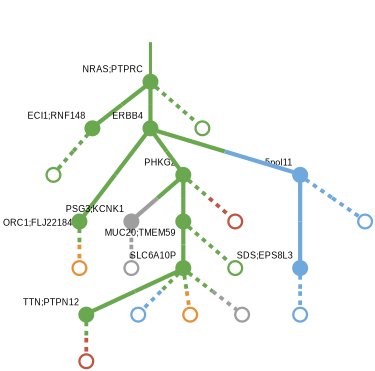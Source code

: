 strict digraph  {
graph[splines=false]; nodesep=0.7; rankdir=TB; ranksep=0.6; forcelabels=true; dpi=600; size=2.5;
0 [color="#6fa8dcff", fillcolor="#6fa8dcff", fixedsize=true, fontname=Arial, fontsize="12pt", height="0.25", label="", penwidth=3, shape=circle, style=filled, xlabel="SDS;EPS8L3"];
13 [color="#6fa8dcff", fillcolor="#6fa8dcff", fixedsize=true, fontname=Arial, fontsize="12pt", height="0.25", label="", penwidth=3, shape=circle, style=solid, xlabel=""];
1 [color="#6aa84fff", fillcolor="#6aa84fff", fixedsize=true, fontname=Arial, fontsize="12pt", height="0.25", label="", penwidth=3, shape=circle, style=filled, xlabel="ECI1;RNF148"];
12 [color="#6aa84fff", fillcolor="#6aa84fff", fixedsize=true, fontname=Arial, fontsize="12pt", height="0.25", label="", penwidth=3, shape=circle, style=solid, xlabel=""];
2 [color="#6aa84fff", fillcolor="#6aa84fff", fixedsize=true, fontname=Arial, fontsize="12pt", height="0.25", label="", penwidth=3, shape=circle, style=filled, xlabel="NRAS;PTPRC"];
5 [color="#6aa84fff", fillcolor="#6aa84fff", fixedsize=true, fontname=Arial, fontsize="12pt", height="0.25", label="", penwidth=3, shape=circle, style=filled, xlabel=ERBB4];
11 [color="#6aa84fff", fillcolor="#6aa84fff", fixedsize=true, fontname=Arial, fontsize="12pt", height="0.25", label="", penwidth=3, shape=circle, style=solid, xlabel=""];
3 [color="#9e9e9eff", fillcolor="#9e9e9eff", fixedsize=true, fontname=Arial, fontsize="12pt", height="0.25", label="", penwidth=3, shape=circle, style=filled, xlabel="PSG3;KCNK1"];
14 [color="#9e9e9eff", fillcolor="#9e9e9eff", fixedsize=true, fontname=Arial, fontsize="12pt", height="0.25", label="", penwidth=3, shape=circle, style=solid, xlabel=""];
4 [color="#6aa84fff", fillcolor="#6aa84fff", fixedsize=true, fontname=Arial, fontsize="12pt", height="0.25", label="", penwidth=3, shape=circle, style=filled, xlabel="ORC1;FLJ22184"];
15 [color="#e69138ff", fillcolor="#e69138ff", fixedsize=true, fontname=Arial, fontsize="12pt", height="0.25", label="", penwidth=3, shape=circle, style=solid, xlabel=""];
7 [color="#6aa84fff", fillcolor="#6aa84fff", fixedsize=true, fontname=Arial, fontsize="12pt", height="0.25", label="", penwidth=3, shape=circle, style=filled, xlabel=PHKG2];
10 [color="#6fa8dcff", fillcolor="#6fa8dcff", fixedsize=true, fontname=Arial, fontsize="12pt", height="0.25", label="", penwidth=3, shape=circle, style=filled, xlabel="5pol11"];
6 [color="#6aa84fff", fillcolor="#6aa84fff", fixedsize=true, fontname=Arial, fontsize="12pt", height="0.25", label="", penwidth=3, shape=circle, style=filled, xlabel="MUC20;TMEM59"];
9 [color="#6aa84fff", fillcolor="#6aa84fff", fixedsize=true, fontname=Arial, fontsize="12pt", height="0.25", label="", penwidth=3, shape=circle, style=filled, xlabel=SLC6A10P];
17 [color="#6aa84fff", fillcolor="#6aa84fff", fixedsize=true, fontname=Arial, fontsize="12pt", height="0.25", label="", penwidth=3, shape=circle, style=solid, xlabel=""];
18 [color="#be5742ff", fillcolor="#be5742ff", fixedsize=true, fontname=Arial, fontsize="12pt", height="0.25", label="", penwidth=3, shape=circle, style=solid, xlabel=""];
8 [color="#6aa84fff", fillcolor="#6aa84fff", fixedsize=true, fontname=Arial, fontsize="12pt", height="0.25", label="", penwidth=3, shape=circle, style=filled, xlabel="TTN;PTPN12"];
19 [color="#be5742ff", fillcolor="#be5742ff", fixedsize=true, fontname=Arial, fontsize="12pt", height="0.25", label="", penwidth=3, shape=circle, style=solid, xlabel=""];
20 [color="#6fa8dcff", fillcolor="#6fa8dcff", fixedsize=true, fontname=Arial, fontsize="12pt", height="0.25", label="", penwidth=3, shape=circle, style=solid, xlabel=""];
21 [color="#e69138ff", fillcolor="#e69138ff", fixedsize=true, fontname=Arial, fontsize="12pt", height="0.25", label="", penwidth=3, shape=circle, style=solid, xlabel=""];
22 [color="#9e9e9eff", fillcolor="#9e9e9eff", fixedsize=true, fontname=Arial, fontsize="12pt", height="0.25", label="", penwidth=3, shape=circle, style=solid, xlabel=""];
16 [color="#6fa8dcff", fillcolor="#6fa8dcff", fixedsize=true, fontname=Arial, fontsize="12pt", height="0.25", label="", penwidth=3, shape=circle, style=solid, xlabel=""];
normal [label="", penwidth=3, style=invis, xlabel="NRAS;PTPRC"];
0 -> 13  [arrowsize=0, color="#6fa8dcff;0.5:#6fa8dcff", minlen="1.0833333730697632", penwidth=5, style=dashed];
1 -> 12  [arrowsize=0, color="#6aa84fff;0.5:#6aa84fff", minlen="1.0833333730697632", penwidth=5, style=dashed];
2 -> 1  [arrowsize=0, color="#6aa84fff;0.5:#6aa84fff", minlen="1.8333333730697632", penwidth="5.5", style=solid];
2 -> 5  [arrowsize=0, color="#6aa84fff;0.5:#6aa84fff", minlen="1.6666667461395264", penwidth="5.5", style=solid];
2 -> 11  [arrowsize=0, color="#6aa84fff;0.5:#6aa84fff", minlen="1.0833333730697632", penwidth=5, style=dashed];
5 -> 4  [arrowsize=0, color="#6aa84fff;0.5:#6aa84fff", minlen="2.5", penwidth="5.5", style=solid];
5 -> 7  [arrowsize=0, color="#6aa84fff;0.5:#6aa84fff", minlen="1.1666666269302368", penwidth="5.5", style=solid];
5 -> 10  [arrowsize=0, color="#6aa84fff;0.5:#6fa8dcff", minlen="1.0833333730697632", penwidth="5.5", style=solid];
3 -> 14  [arrowsize=0, color="#9e9e9eff;0.5:#9e9e9eff", minlen="1.0833333730697632", penwidth=5, style=dashed];
4 -> 15  [arrowsize=0, color="#6aa84fff;0.5:#e69138ff", minlen="1.0833333730697632", penwidth=5, style=dashed];
7 -> 3  [arrowsize=0, color="#6aa84fff;0.5:#9e9e9eff", minlen="1.6666667461395264", penwidth="5.5", style=solid];
7 -> 6  [arrowsize=0, color="#6aa84fff;0.5:#6aa84fff", minlen="1.5", penwidth="5.5", style=solid];
7 -> 18  [arrowsize=0, color="#6aa84fff;0.5:#be5742ff", minlen="1.0833333730697632", penwidth=5, style=dashed];
10 -> 0  [arrowsize=0, color="#6fa8dcff;0.5:#6fa8dcff", minlen="2.0", penwidth="5.5", style=solid];
10 -> 16  [arrowsize=0, color="#6fa8dcff;0.5:#6fa8dcff", minlen="1.0833333730697632", penwidth=5, style=dashed];
6 -> 9  [arrowsize=0, color="#6aa84fff;0.5:#6aa84fff", minlen="1.1666666269302368", penwidth="5.5", style=solid];
6 -> 17  [arrowsize=0, color="#6aa84fff;0.5:#6aa84fff", minlen="1.0833333730697632", penwidth=5, style=dashed];
9 -> 8  [arrowsize=0, color="#6aa84fff;0.5:#6aa84fff", minlen="1.5", penwidth="5.5", style=solid];
9 -> 20  [arrowsize=0, color="#6aa84fff;0.5:#6fa8dcff", minlen="1.0833333730697632", penwidth=5, style=dashed];
9 -> 21  [arrowsize=0, color="#6aa84fff;0.5:#e69138ff", minlen="1.0833333730697632", penwidth=5, style=dashed];
9 -> 22  [arrowsize=0, color="#6aa84fff;0.5:#9e9e9eff", minlen="1.0833333730697632", penwidth=5, style=dashed];
8 -> 19  [arrowsize=0, color="#6aa84fff;0.5:#be5742ff", minlen="1.0833333730697632", penwidth=5, style=dashed];
normal -> 2  [arrowsize=0, color="#6aa84fff", label="", penwidth=4, style=solid];
}

